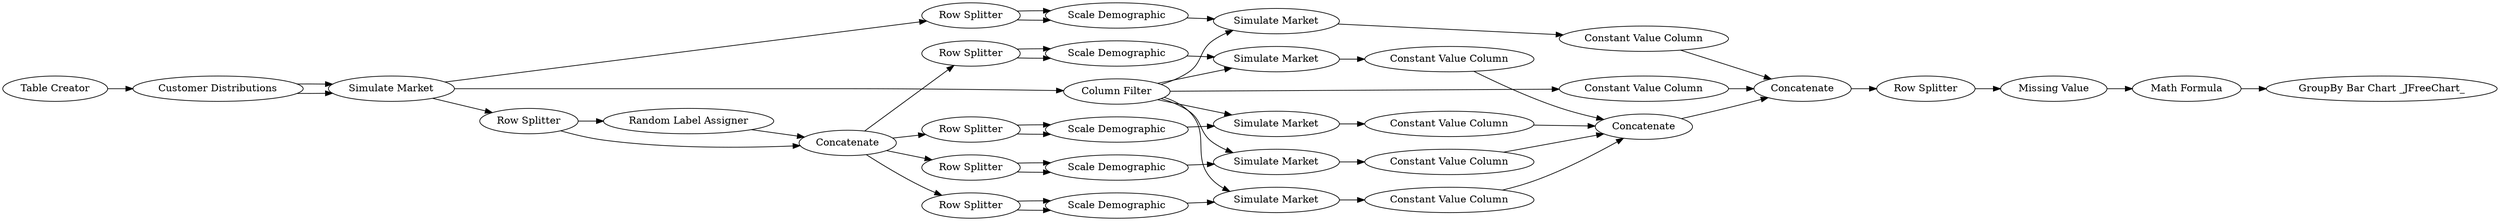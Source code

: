 digraph {
	1 [label="Table Creator"]
	2 [label="Customer Distributions"]
	3 [label="Random Label Assigner"]
	4 [label="Simulate Market"]
	5 [label="Scale Demographic"]
	6 [label="Row Splitter"]
	7 [label="Simulate Market"]
	8 [label="Row Splitter"]
	9 [label="Scale Demographic"]
	10 [label="Simulate Market"]
	11 [label="Scale Demographic"]
	12 [label="Row Splitter"]
	13 [label="Simulate Market"]
	14 [label="Scale Demographic"]
	15 [label="Row Splitter"]
	16 [label="Simulate Market"]
	23 [label="Row Splitter"]
	27 [label="Row Splitter"]
	28 [label=Concatenate]
	29 [label="Scale Demographic"]
	30 [label="Simulate Market"]
	32 [label="Column Filter"]
	33 [label="Constant Value Column"]
	34 [label="Constant Value Column"]
	35 [label="Constant Value Column"]
	36 [label="Constant Value Column"]
	37 [label="Constant Value Column"]
	38 [label="Constant Value Column"]
	39 [label="Math Formula"]
	40 [label="Row Splitter"]
	42 [label="GroupBy Bar Chart _JFreeChart_"]
	43 [label=Concatenate]
	44 [label=Concatenate]
	45 [label="Missing Value"]
	1 -> 2
	2 -> 4
	2 -> 4
	3 -> 28
	4 -> 27
	4 -> 32
	4 -> 40
	5 -> 7
	6 -> 5
	6 -> 5
	7 -> 35
	8 -> 9
	8 -> 9
	9 -> 10
	10 -> 36
	11 -> 13
	12 -> 11
	12 -> 11
	13 -> 37
	14 -> 16
	15 -> 14
	15 -> 14
	16 -> 38
	23 -> 45
	27 -> 28
	27 -> 3
	28 -> 12
	28 -> 15
	28 -> 8
	28 -> 6
	29 -> 30
	30 -> 34
	32 -> 33
	32 -> 7
	32 -> 10
	32 -> 13
	32 -> 16
	32 -> 30
	33 -> 43
	34 -> 43
	35 -> 44
	36 -> 44
	37 -> 44
	38 -> 44
	39 -> 42
	40 -> 29
	40 -> 29
	43 -> 23
	44 -> 43
	45 -> 39
	rankdir=LR
}
